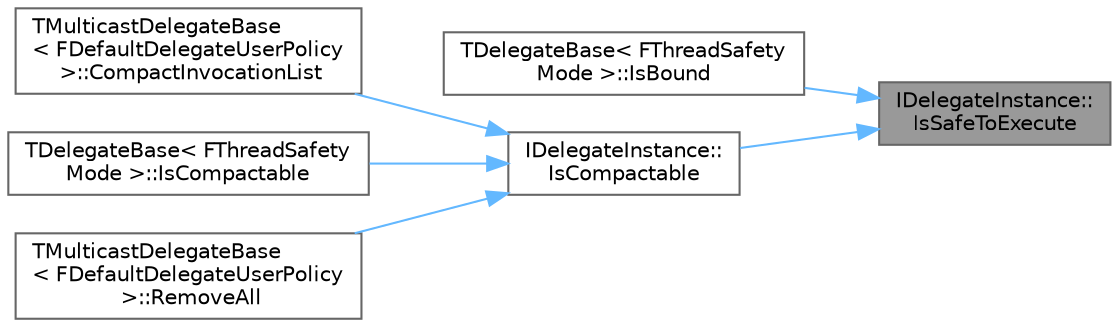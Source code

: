 digraph "IDelegateInstance::IsSafeToExecute"
{
 // INTERACTIVE_SVG=YES
 // LATEX_PDF_SIZE
  bgcolor="transparent";
  edge [fontname=Helvetica,fontsize=10,labelfontname=Helvetica,labelfontsize=10];
  node [fontname=Helvetica,fontsize=10,shape=box,height=0.2,width=0.4];
  rankdir="RL";
  Node1 [id="Node000001",label="IDelegateInstance::\lIsSafeToExecute",height=0.2,width=0.4,color="gray40", fillcolor="grey60", style="filled", fontcolor="black",tooltip="Checks to see if the user object bound to this delegate is still valid."];
  Node1 -> Node2 [id="edge1_Node000001_Node000002",dir="back",color="steelblue1",style="solid",tooltip=" "];
  Node2 [id="Node000002",label="TDelegateBase\< FThreadSafety\lMode \>::IsBound",height=0.2,width=0.4,color="grey40", fillcolor="white", style="filled",URL="$d5/d7b/classTDelegateBase.html#a83e6b5df05055864f3219c5020b39b5e",tooltip=" "];
  Node1 -> Node3 [id="edge2_Node000001_Node000003",dir="back",color="steelblue1",style="solid",tooltip=" "];
  Node3 [id="Node000003",label="IDelegateInstance::\lIsCompactable",height=0.2,width=0.4,color="grey40", fillcolor="white", style="filled",URL="$dd/d4e/classIDelegateInstance.html#aef57c988c74391aa69105e7f7e481c3e",tooltip="Checks to see if the user object bound to this delegate can ever be valid again."];
  Node3 -> Node4 [id="edge3_Node000003_Node000004",dir="back",color="steelblue1",style="solid",tooltip=" "];
  Node4 [id="Node000004",label="TMulticastDelegateBase\l\< FDefaultDelegateUserPolicy\l \>::CompactInvocationList",height=0.2,width=0.4,color="grey40", fillcolor="white", style="filled",URL="$d6/db1/classTMulticastDelegateBase.html#a96202ba470500d79ffc909919fa28825",tooltip=" "];
  Node3 -> Node5 [id="edge4_Node000003_Node000005",dir="back",color="steelblue1",style="solid",tooltip=" "];
  Node5 [id="Node000005",label="TDelegateBase\< FThreadSafety\lMode \>::IsCompactable",height=0.2,width=0.4,color="grey40", fillcolor="white", style="filled",URL="$d5/d7b/classTDelegateBase.html#a9390855976084798ca5fef5dbaadbec8",tooltip=" "];
  Node3 -> Node6 [id="edge5_Node000003_Node000006",dir="back",color="steelblue1",style="solid",tooltip=" "];
  Node6 [id="Node000006",label="TMulticastDelegateBase\l\< FDefaultDelegateUserPolicy\l \>::RemoveAll",height=0.2,width=0.4,color="grey40", fillcolor="white", style="filled",URL="$d6/db1/classTMulticastDelegateBase.html#a7cad92baa7c54dc117e8a46f3582e75c",tooltip=" "];
}
